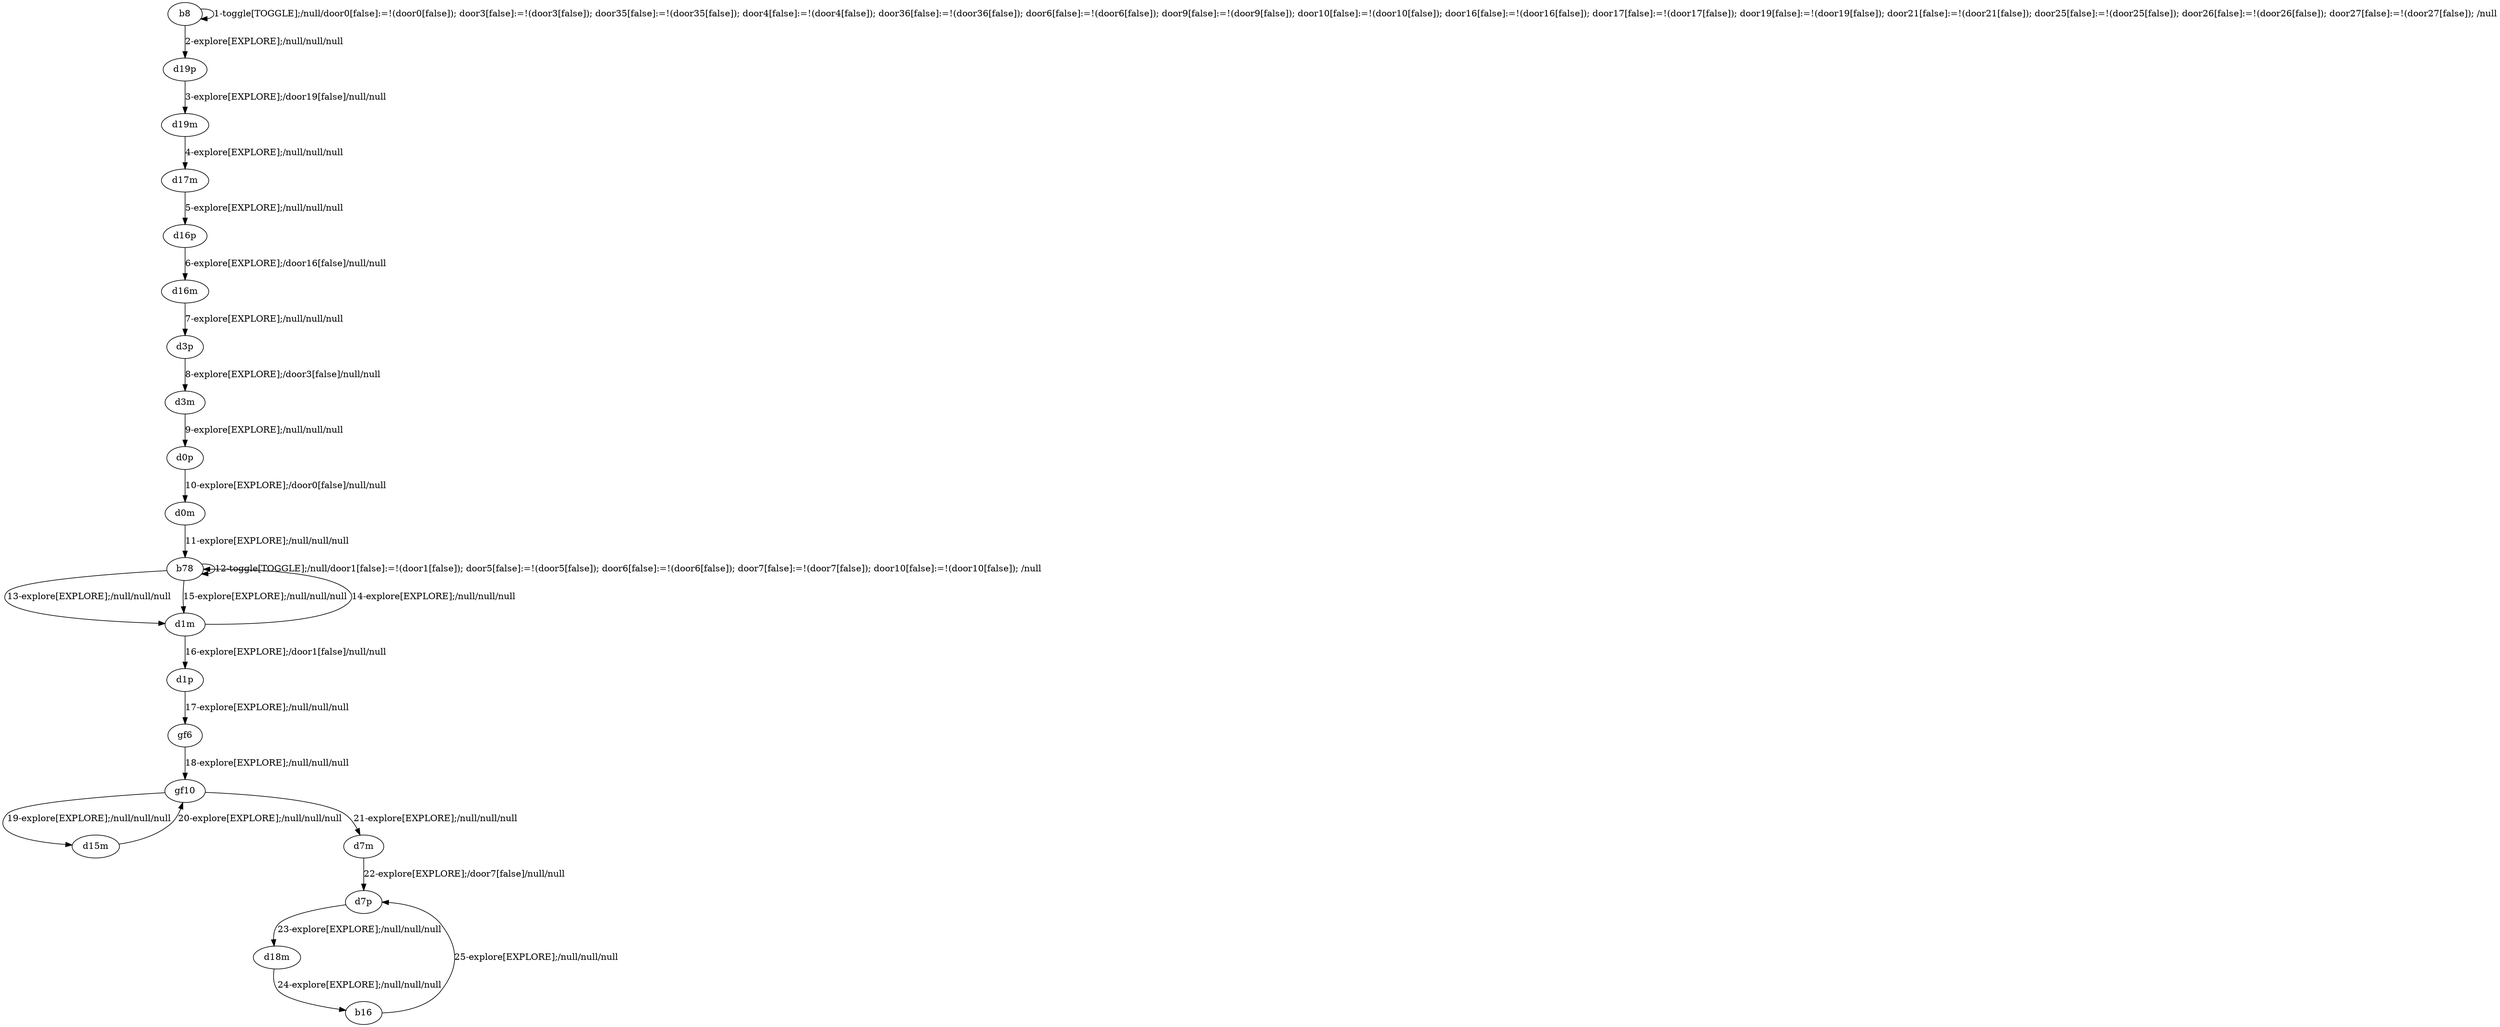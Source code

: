 # Total number of goals covered by this test: 2
# b16 --> d7p
# d18m --> b16

digraph g {
"b8" -> "b8" [label = "1-toggle[TOGGLE];/null/door0[false]:=!(door0[false]); door3[false]:=!(door3[false]); door35[false]:=!(door35[false]); door4[false]:=!(door4[false]); door36[false]:=!(door36[false]); door6[false]:=!(door6[false]); door9[false]:=!(door9[false]); door10[false]:=!(door10[false]); door16[false]:=!(door16[false]); door17[false]:=!(door17[false]); door19[false]:=!(door19[false]); door21[false]:=!(door21[false]); door25[false]:=!(door25[false]); door26[false]:=!(door26[false]); door27[false]:=!(door27[false]); /null"];
"b8" -> "d19p" [label = "2-explore[EXPLORE];/null/null/null"];
"d19p" -> "d19m" [label = "3-explore[EXPLORE];/door19[false]/null/null"];
"d19m" -> "d17m" [label = "4-explore[EXPLORE];/null/null/null"];
"d17m" -> "d16p" [label = "5-explore[EXPLORE];/null/null/null"];
"d16p" -> "d16m" [label = "6-explore[EXPLORE];/door16[false]/null/null"];
"d16m" -> "d3p" [label = "7-explore[EXPLORE];/null/null/null"];
"d3p" -> "d3m" [label = "8-explore[EXPLORE];/door3[false]/null/null"];
"d3m" -> "d0p" [label = "9-explore[EXPLORE];/null/null/null"];
"d0p" -> "d0m" [label = "10-explore[EXPLORE];/door0[false]/null/null"];
"d0m" -> "b78" [label = "11-explore[EXPLORE];/null/null/null"];
"b78" -> "b78" [label = "12-toggle[TOGGLE];/null/door1[false]:=!(door1[false]); door5[false]:=!(door5[false]); door6[false]:=!(door6[false]); door7[false]:=!(door7[false]); door10[false]:=!(door10[false]); /null"];
"b78" -> "d1m" [label = "13-explore[EXPLORE];/null/null/null"];
"d1m" -> "b78" [label = "14-explore[EXPLORE];/null/null/null"];
"b78" -> "d1m" [label = "15-explore[EXPLORE];/null/null/null"];
"d1m" -> "d1p" [label = "16-explore[EXPLORE];/door1[false]/null/null"];
"d1p" -> "gf6" [label = "17-explore[EXPLORE];/null/null/null"];
"gf6" -> "gf10" [label = "18-explore[EXPLORE];/null/null/null"];
"gf10" -> "d15m" [label = "19-explore[EXPLORE];/null/null/null"];
"d15m" -> "gf10" [label = "20-explore[EXPLORE];/null/null/null"];
"gf10" -> "d7m" [label = "21-explore[EXPLORE];/null/null/null"];
"d7m" -> "d7p" [label = "22-explore[EXPLORE];/door7[false]/null/null"];
"d7p" -> "d18m" [label = "23-explore[EXPLORE];/null/null/null"];
"d18m" -> "b16" [label = "24-explore[EXPLORE];/null/null/null"];
"b16" -> "d7p" [label = "25-explore[EXPLORE];/null/null/null"];
}